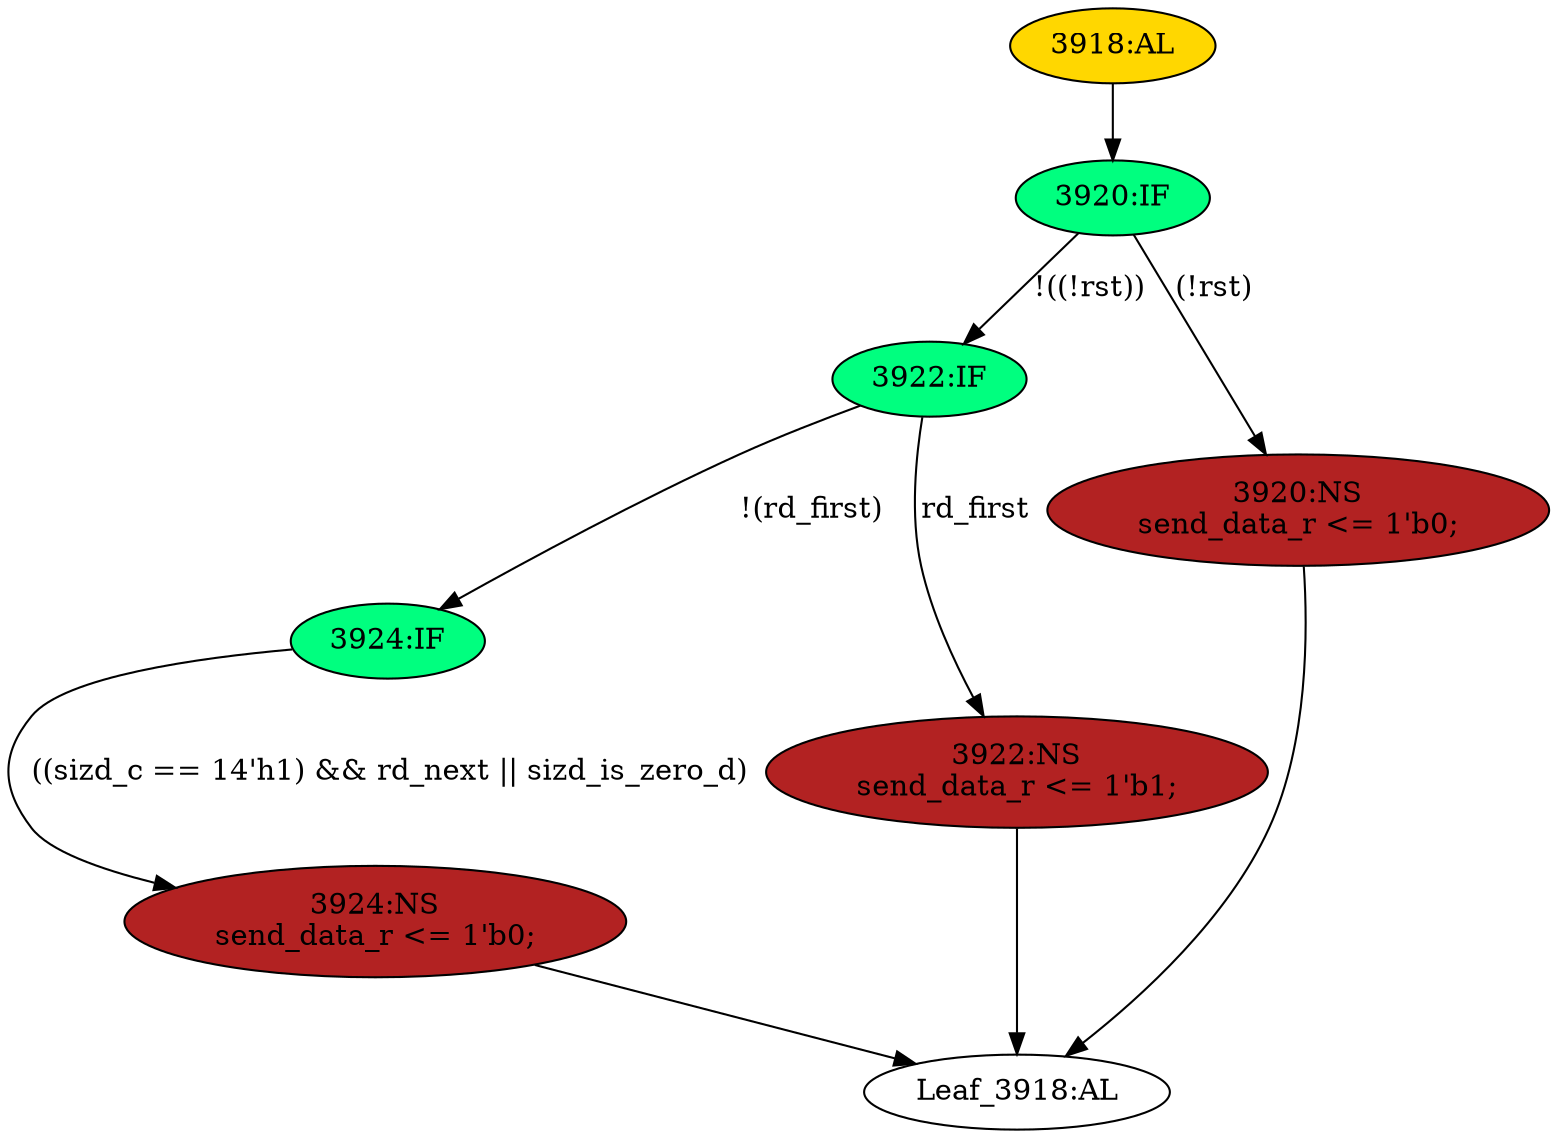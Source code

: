 strict digraph "" {
	node [label="\N"];
	"3922:IF"	 [ast="<pyverilog.vparser.ast.IfStatement object at 0x7f13b5596290>",
		fillcolor=springgreen,
		label="3922:IF",
		statements="[]",
		style=filled,
		typ=IfStatement];
	"3924:IF"	 [ast="<pyverilog.vparser.ast.IfStatement object at 0x7f13b55962d0>",
		fillcolor=springgreen,
		label="3924:IF",
		statements="[]",
		style=filled,
		typ=IfStatement];
	"3922:IF" -> "3924:IF"	 [cond="['rd_first']",
		label="!(rd_first)",
		lineno=3922];
	"3922:NS"	 [ast="<pyverilog.vparser.ast.NonblockingSubstitution object at 0x7f13b5596650>",
		fillcolor=firebrick,
		label="3922:NS
send_data_r <= 1'b1;",
		statements="[<pyverilog.vparser.ast.NonblockingSubstitution object at 0x7f13b5596650>]",
		style=filled,
		typ=NonblockingSubstitution];
	"3922:IF" -> "3922:NS"	 [cond="['rd_first']",
		label=rd_first,
		lineno=3922];
	"3924:NS"	 [ast="<pyverilog.vparser.ast.NonblockingSubstitution object at 0x7f13b5596310>",
		fillcolor=firebrick,
		label="3924:NS
send_data_r <= 1'b0;",
		statements="[<pyverilog.vparser.ast.NonblockingSubstitution object at 0x7f13b5596310>]",
		style=filled,
		typ=NonblockingSubstitution];
	"3924:IF" -> "3924:NS"	 [cond="['sizd_c', 'rd_next', 'sizd_is_zero_d']",
		label="((sizd_c == 14'h1) && rd_next || sizd_is_zero_d)",
		lineno=3924];
	"Leaf_3918:AL"	 [def_var="['send_data_r']",
		label="Leaf_3918:AL"];
	"3922:NS" -> "Leaf_3918:AL"	 [cond="[]",
		lineno=None];
	"3920:IF"	 [ast="<pyverilog.vparser.ast.IfStatement object at 0x7f13b5596950>",
		fillcolor=springgreen,
		label="3920:IF",
		statements="[]",
		style=filled,
		typ=IfStatement];
	"3920:IF" -> "3922:IF"	 [cond="['rst']",
		label="!((!rst))",
		lineno=3920];
	"3920:NS"	 [ast="<pyverilog.vparser.ast.NonblockingSubstitution object at 0x7f13b55967d0>",
		fillcolor=firebrick,
		label="3920:NS
send_data_r <= 1'b0;",
		statements="[<pyverilog.vparser.ast.NonblockingSubstitution object at 0x7f13b55967d0>]",
		style=filled,
		typ=NonblockingSubstitution];
	"3920:IF" -> "3920:NS"	 [cond="['rst']",
		label="(!rst)",
		lineno=3920];
	"3920:NS" -> "Leaf_3918:AL"	 [cond="[]",
		lineno=None];
	"3924:NS" -> "Leaf_3918:AL"	 [cond="[]",
		lineno=None];
	"3918:AL"	 [ast="<pyverilog.vparser.ast.Always object at 0x7f13b5596a10>",
		clk_sens=True,
		fillcolor=gold,
		label="3918:AL",
		sens="['clk']",
		statements="[]",
		style=filled,
		typ=Always,
		use_var="['rst', 'rd_next', 'sizd_is_zero_d', 'sizd_c', 'rd_first']"];
	"3918:AL" -> "3920:IF"	 [cond="[]",
		lineno=None];
}
